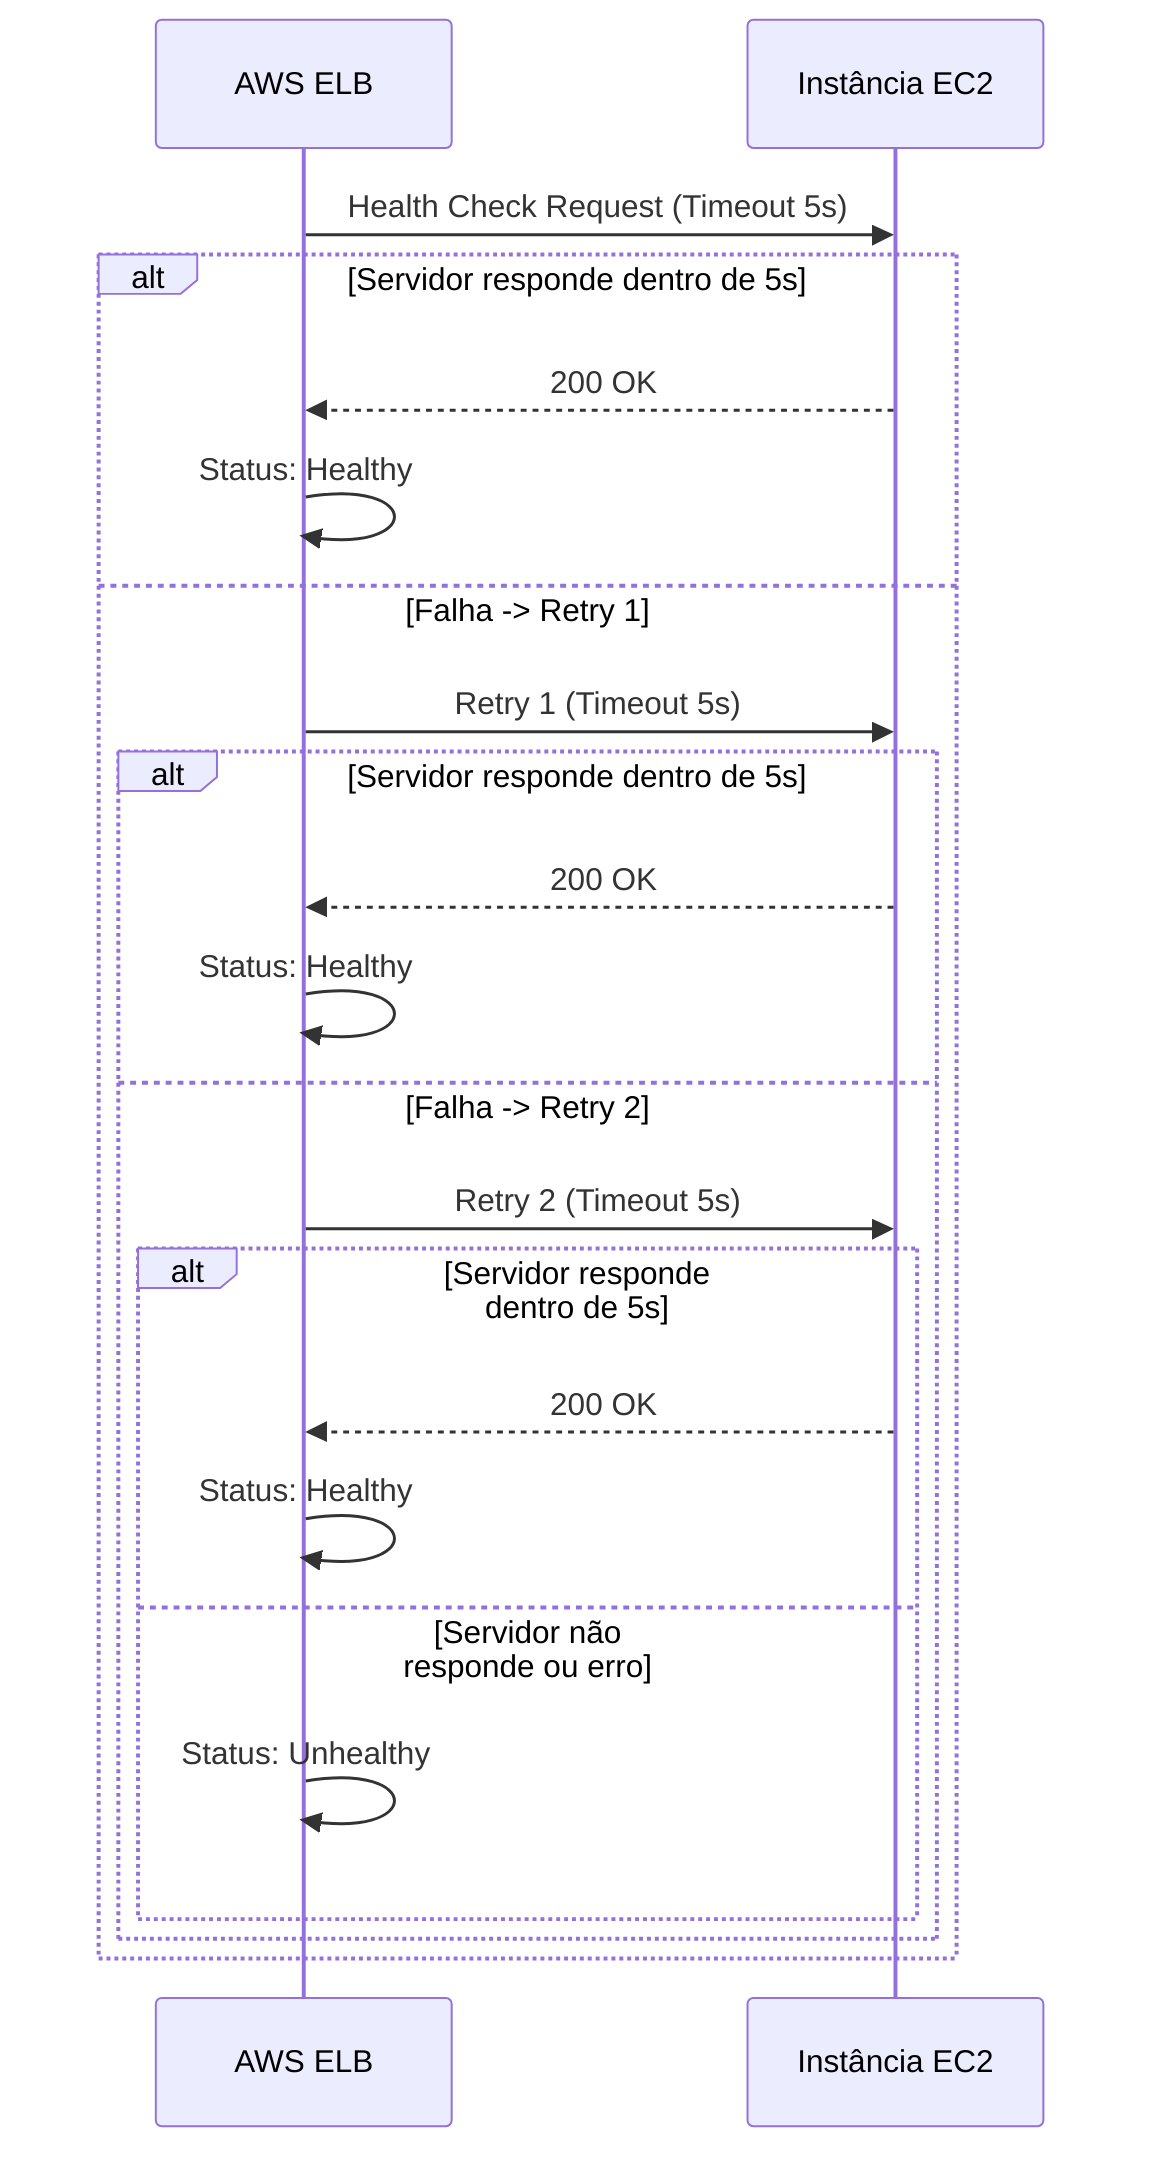 sequenceDiagram
    participant ELB as AWS ELB
    participant Server as Instância EC2

    ELB->>Server: Health Check Request (Timeout 5s)
    alt Servidor responde dentro de 5s
        Server-->>ELB: 200 OK
        ELB->>ELB: Status: Healthy
    else Falha -> Retry 1
        ELB->>Server: Retry 1 (Timeout 5s)
        alt Servidor responde dentro de 5s
            Server-->>ELB: 200 OK
            ELB->>ELB: Status: Healthy
        else Falha -> Retry 2
            ELB->>Server: Retry 2 (Timeout 5s)
            alt Servidor responde dentro de 5s
                Server-->>ELB: 200 OK
                ELB->>ELB: Status: Healthy
            else Servidor não responde ou erro
                ELB->>ELB: Status: Unhealthy
            end
        end
    end